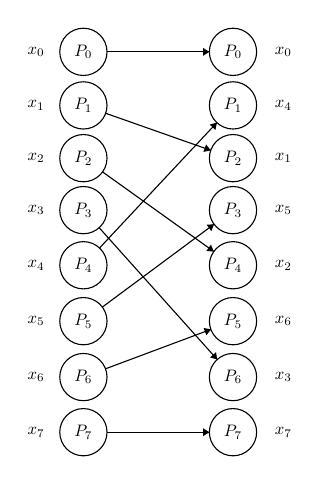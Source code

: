 \begin{tikzpicture}[scale=0.1, every node/.style={scale=0.6}]
\tikzstyle{every node}+=[inner sep=0pt]
\draw [black] (26.1,-3.2) circle (3);
\draw (26.1,-3.2) node {$P_0$};
\draw [black] (7.1,-3.2) circle (3);
\draw (7.1,-3.2) node {$P_0$};
\draw [black] (7.1,-16.7) circle (3);
\draw (7.1,-16.7) node {$P_2$};
\draw [black] (7.1,-23.3) circle (3);
\draw (7.1,-23.3) node {$P_3$};
\draw (32.5,-44.5) node {$x_3$};
\draw [black] (26.1,-10) circle (3);
\draw (26.1,-10) node {$P_1$};
\draw [black] (26.1,-16.7) circle (3);
\draw (26.1,-16.7) node {$P_2$};
\draw [black] (26.1,-23.3) circle (3);
\draw (26.1,-23.3) node {$P_3$};
\draw [black] (7.1,-10) circle (3);
\draw (7.1,-10) node {$P_1$};
\draw (32.5,-3.2) node {$x_0$};
\draw (32.5,-16.7) node {$x_1$};
\draw (32.5,-30.3) node {$x_2$};
\draw (1.1,-3.2) node {$x_0$};
\draw (1.1,-10) node {$x_1$};
\draw (1.1,-16.7) node {$x_2$};
\draw (1.1,-23.3) node {$x_3$};
\draw [black] (7.1,-30.3) circle (3);
\draw (7.1,-30.3) node {$P_4$};
\draw [black] (7.1,-37.4) circle (3);
\draw (7.1,-37.4) node {$P_5$};
\draw [black] (7.1,-44.5) circle (3);
\draw (7.1,-44.5) node {$P_6$};
\draw [black] (7.1,-51.5) circle (3);
\draw (7.1,-51.5) node {$P_7$};
\draw [black] (26.1,-30.3) circle (3);
\draw (26.1,-30.3) node {$P_4$};
\draw [black] (26.1,-37.4) circle (3);
\draw (26.1,-37.4) node {$P_5$};
\draw [black] (26.1,-44.5) circle (3);
\draw (26.1,-44.5) node {$P_6$};
\draw [black] (26.1,-51.5) circle (3);
\draw (26.1,-51.5) node {$P_7$};
\draw (32.5,-23.3) node {$x_5$};
\draw (32.5,-37.4) node {$x_6$};
\draw (32.5,-51.5) node {$x_7$};
\draw (32.5,-10) node {$x_4$};
\draw (1.1,-30.3) node {$x_4$};
\draw (1.1,-37.4) node {$x_5$};
\draw (1.1,-44.5) node {$x_6$};
\draw (1.1,-51.5) node {$x_7$};
\draw [black] (10.1,-3.2) -- (23.1,-3.2);
\fill [black] (23.1,-3.2) -- (22.3,-2.7) -- (22.3,-3.7);
\draw [black] (9.93,-11) -- (23.27,-15.7);
\fill [black] (23.27,-15.7) -- (22.68,-14.96) -- (22.35,-15.91);
\draw [black] (9.54,-18.45) -- (23.66,-28.55);
\fill [black] (23.66,-28.55) -- (23.3,-27.68) -- (22.72,-28.49);
\draw [black] (9.1,-25.53) -- (24.1,-42.27);
\fill [black] (24.1,-42.27) -- (23.94,-41.34) -- (23.19,-42);
\draw [black] (9.15,-28.11) -- (24.05,-12.19);
\fill [black] (24.05,-12.19) -- (23.14,-12.43) -- (23.87,-13.12);
\draw [black] (9.51,-35.61) -- (23.69,-25.09);
\fill [black] (23.69,-25.09) -- (22.75,-25.16) -- (23.35,-25.97);
\draw [black] (9.91,-43.45) -- (23.29,-38.45);
\fill [black] (23.29,-38.45) -- (22.37,-38.26) -- (22.72,-39.2);
\draw [black] (10.1,-51.5) -- (23.1,-51.5);
\fill [black] (23.1,-51.5) -- (22.3,-51) -- (22.3,-52);
\end{tikzpicture}
